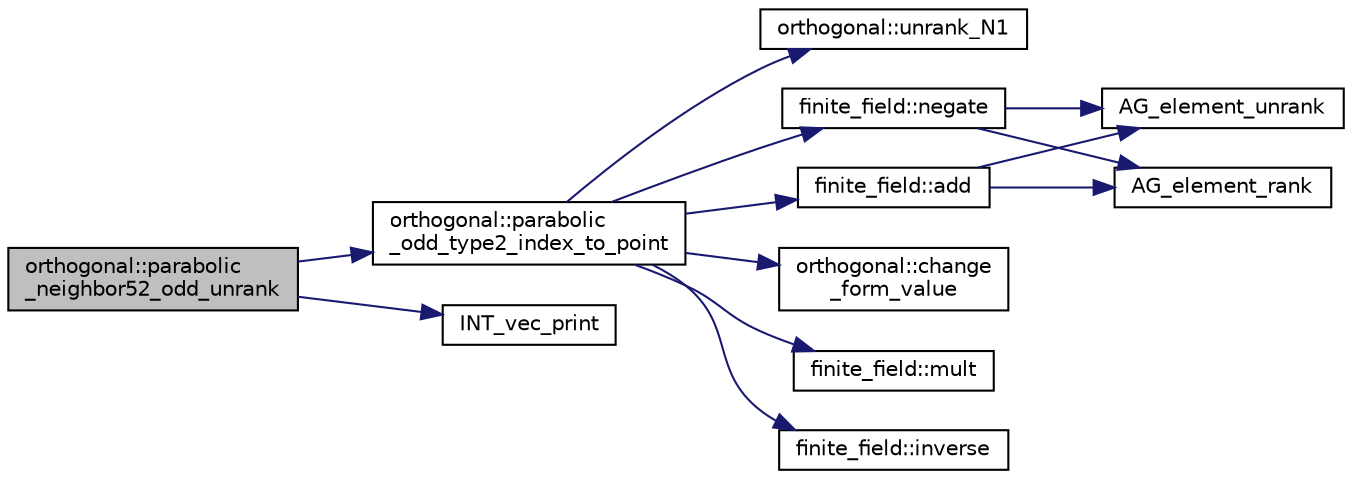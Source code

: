 digraph "orthogonal::parabolic_neighbor52_odd_unrank"
{
  edge [fontname="Helvetica",fontsize="10",labelfontname="Helvetica",labelfontsize="10"];
  node [fontname="Helvetica",fontsize="10",shape=record];
  rankdir="LR";
  Node21730 [label="orthogonal::parabolic\l_neighbor52_odd_unrank",height=0.2,width=0.4,color="black", fillcolor="grey75", style="filled", fontcolor="black"];
  Node21730 -> Node21731 [color="midnightblue",fontsize="10",style="solid",fontname="Helvetica"];
  Node21731 [label="orthogonal::parabolic\l_odd_type2_index_to_point",height=0.2,width=0.4,color="black", fillcolor="white", style="filled",URL="$d7/daa/classorthogonal.html#a7bbc04bb592d92a5dc35b77f33811fe0"];
  Node21731 -> Node21732 [color="midnightblue",fontsize="10",style="solid",fontname="Helvetica"];
  Node21732 [label="orthogonal::unrank_N1",height=0.2,width=0.4,color="black", fillcolor="white", style="filled",URL="$d7/daa/classorthogonal.html#ac39ac9cea140f569c2b78ad01310b4b6"];
  Node21731 -> Node21733 [color="midnightblue",fontsize="10",style="solid",fontname="Helvetica"];
  Node21733 [label="finite_field::negate",height=0.2,width=0.4,color="black", fillcolor="white", style="filled",URL="$df/d5a/classfinite__field.html#aa9d798298f25d4a9262b5bc5f1733e31"];
  Node21733 -> Node21734 [color="midnightblue",fontsize="10",style="solid",fontname="Helvetica"];
  Node21734 [label="AG_element_unrank",height=0.2,width=0.4,color="black", fillcolor="white", style="filled",URL="$d4/d67/geometry_8h.html#a4a33b86c87b2879b97cfa1327abe2885"];
  Node21733 -> Node21735 [color="midnightblue",fontsize="10",style="solid",fontname="Helvetica"];
  Node21735 [label="AG_element_rank",height=0.2,width=0.4,color="black", fillcolor="white", style="filled",URL="$d4/d67/geometry_8h.html#ab2ac908d07dd8038fd996e26bdc75c17"];
  Node21731 -> Node21736 [color="midnightblue",fontsize="10",style="solid",fontname="Helvetica"];
  Node21736 [label="orthogonal::change\l_form_value",height=0.2,width=0.4,color="black", fillcolor="white", style="filled",URL="$d7/daa/classorthogonal.html#a981c26d4b73e152cd884f0b969a581bf"];
  Node21731 -> Node21737 [color="midnightblue",fontsize="10",style="solid",fontname="Helvetica"];
  Node21737 [label="finite_field::mult",height=0.2,width=0.4,color="black", fillcolor="white", style="filled",URL="$df/d5a/classfinite__field.html#a24fb5917aa6d4d656fd855b7f44a13b0"];
  Node21731 -> Node21738 [color="midnightblue",fontsize="10",style="solid",fontname="Helvetica"];
  Node21738 [label="finite_field::inverse",height=0.2,width=0.4,color="black", fillcolor="white", style="filled",URL="$df/d5a/classfinite__field.html#a69f2a12c01e70b7ce2d115c5221c9cdd"];
  Node21731 -> Node21739 [color="midnightblue",fontsize="10",style="solid",fontname="Helvetica"];
  Node21739 [label="finite_field::add",height=0.2,width=0.4,color="black", fillcolor="white", style="filled",URL="$df/d5a/classfinite__field.html#a8f12328a27500f3c7be0c849ebbc9d14"];
  Node21739 -> Node21734 [color="midnightblue",fontsize="10",style="solid",fontname="Helvetica"];
  Node21739 -> Node21735 [color="midnightblue",fontsize="10",style="solid",fontname="Helvetica"];
  Node21730 -> Node21740 [color="midnightblue",fontsize="10",style="solid",fontname="Helvetica"];
  Node21740 [label="INT_vec_print",height=0.2,width=0.4,color="black", fillcolor="white", style="filled",URL="$df/dbf/sajeeb_8_c.html#a79a5901af0b47dd0d694109543c027fe"];
}
